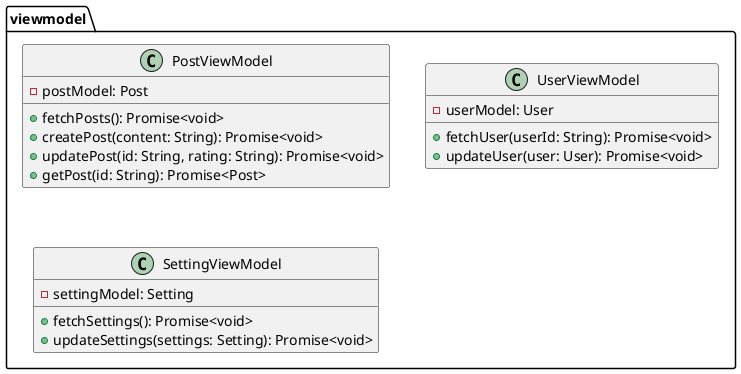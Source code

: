@startuml
package viewmodel {
  ' 投稿のViewModel (PostViewModel)
  class PostViewModel {
    - postModel: Post
    + fetchPosts(): Promise<void>
    + createPost(content: String): Promise<void>
    + updatePost(id: String, rating: String): Promise<void>
    + getPost(id: String): Promise<Post>
  }

  ' ユーザーのViewModel (UserViewModel)
  class UserViewModel {
    - userModel: User
    + fetchUser(userId: String): Promise<void>
    + updateUser(user: User): Promise<void>
  }

  ' 設定のViewModel (SettingViewModel)
  class SettingViewModel {
    - settingModel: Setting
    + fetchSettings(): Promise<void>
    + updateSettings(settings: Setting): Promise<void>
  }
}

@enduml
